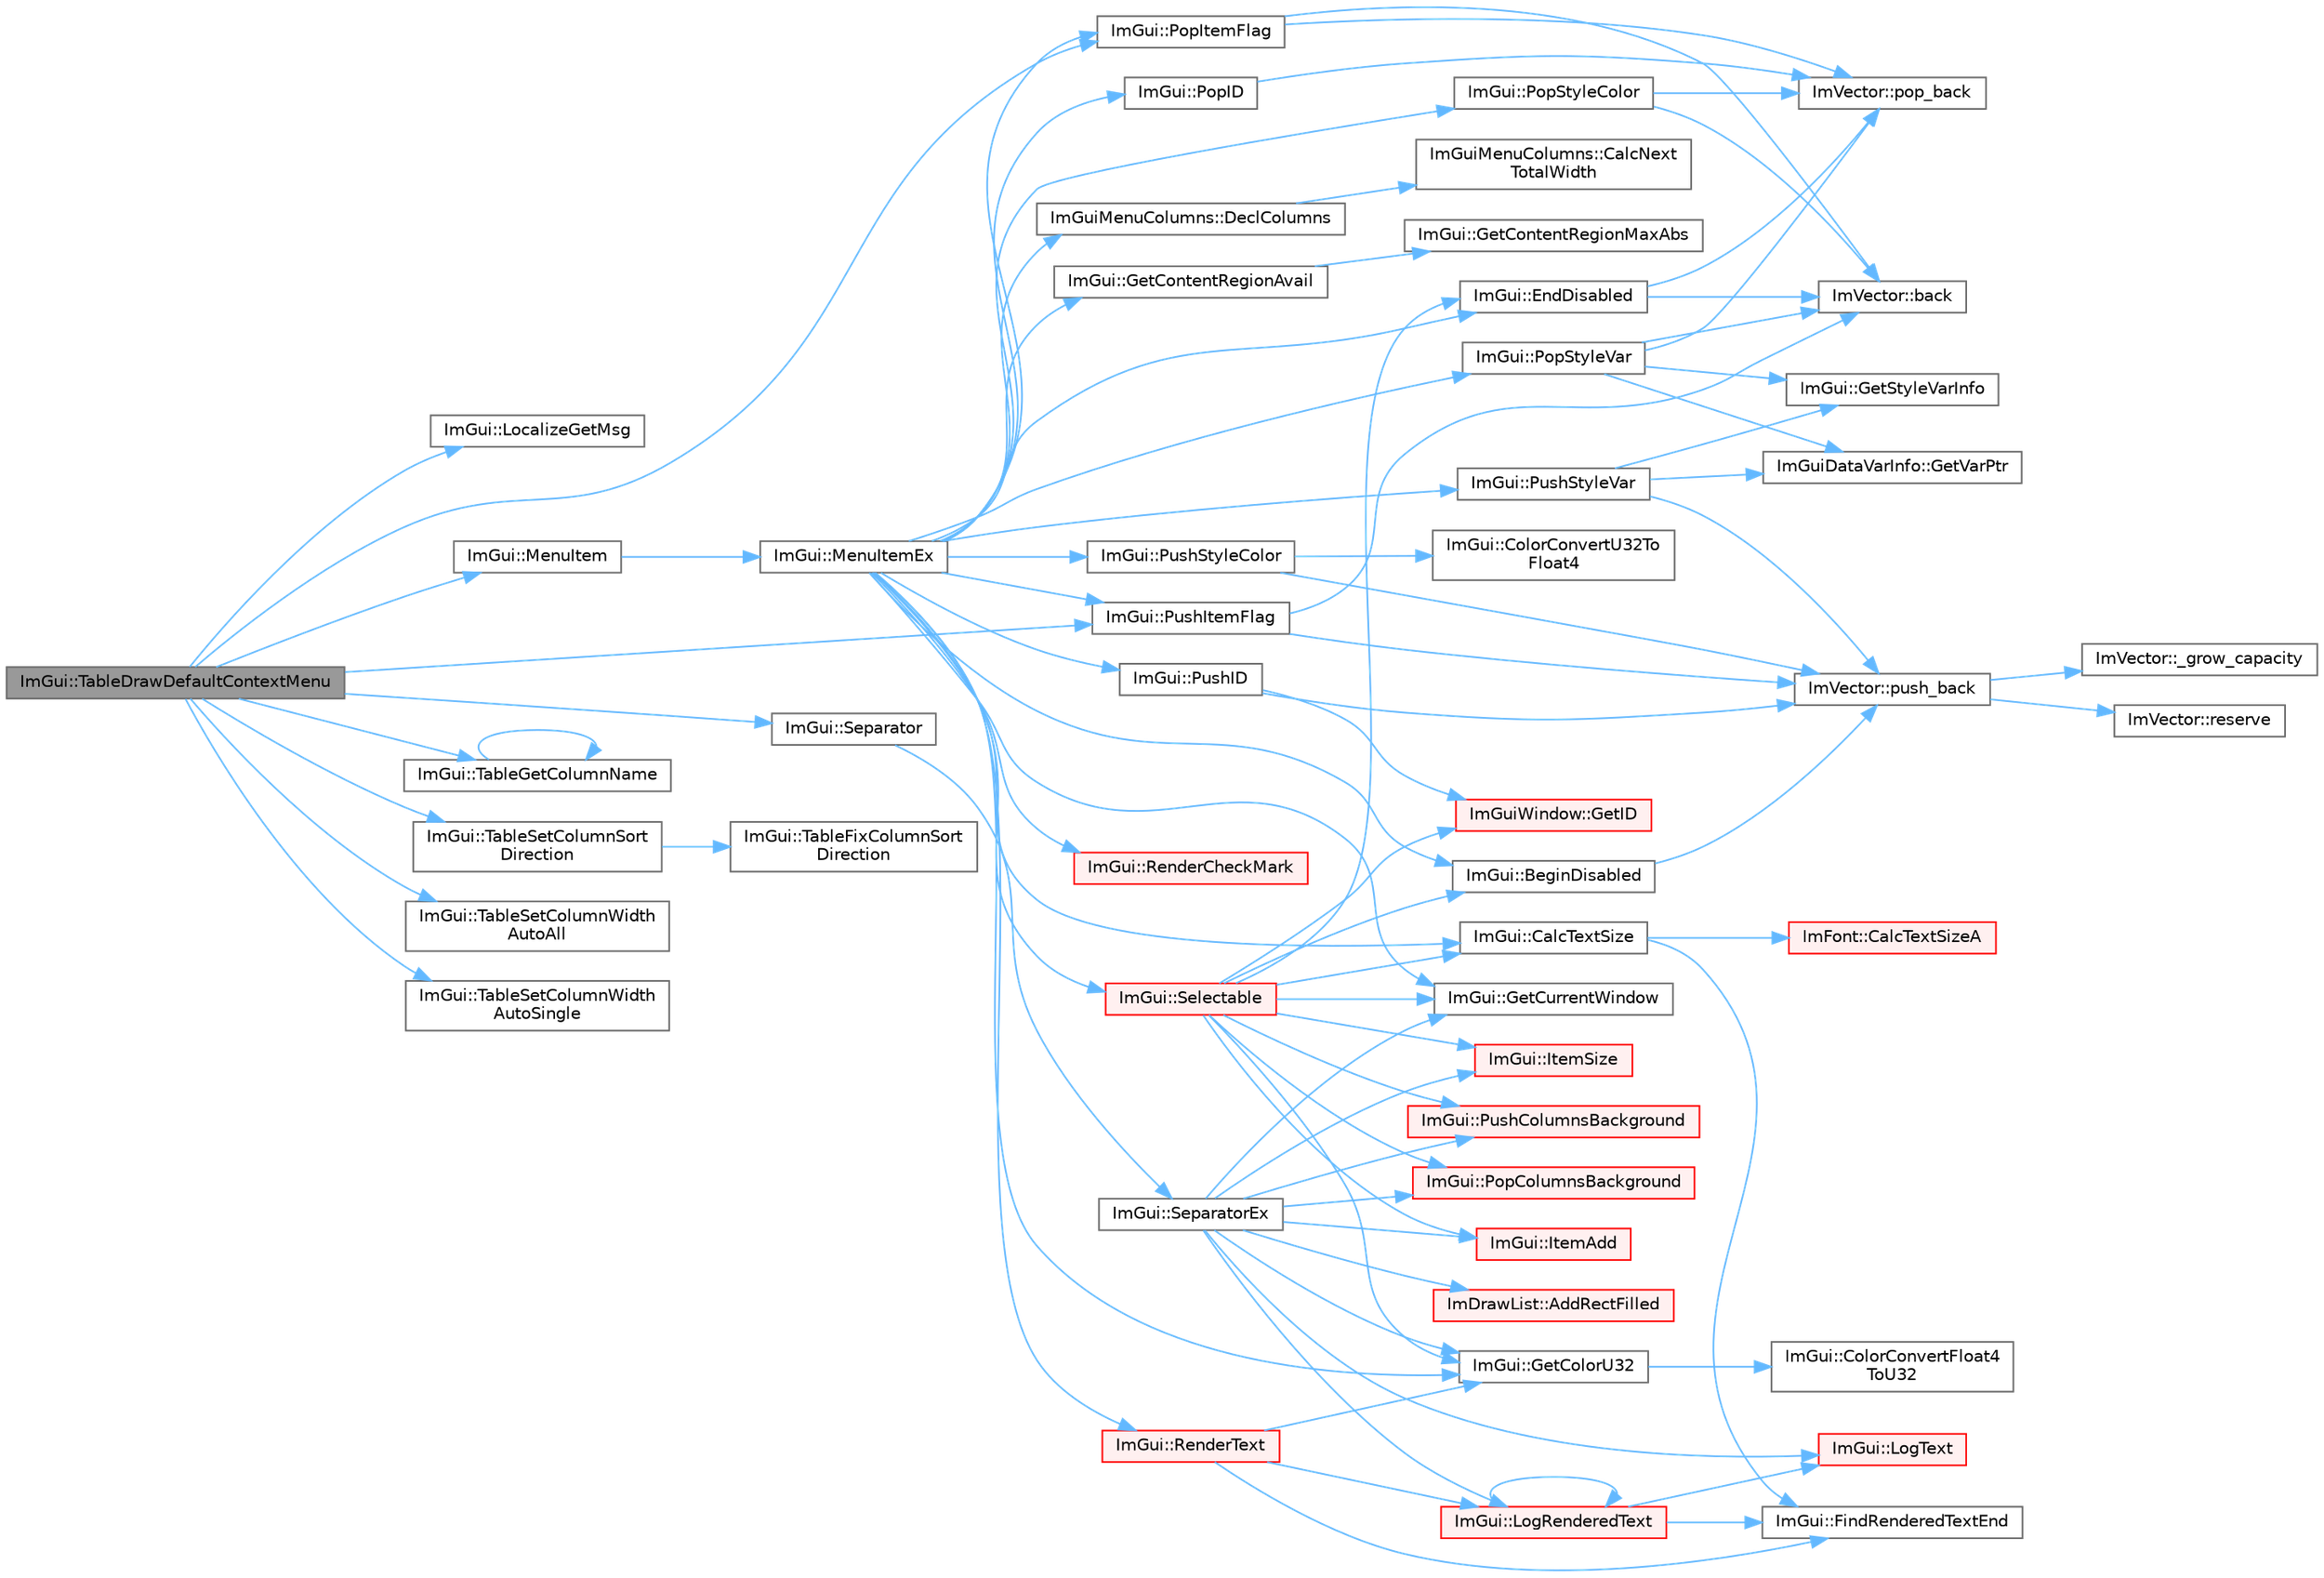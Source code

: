 digraph "ImGui::TableDrawDefaultContextMenu"
{
 // LATEX_PDF_SIZE
  bgcolor="transparent";
  edge [fontname=Helvetica,fontsize=10,labelfontname=Helvetica,labelfontsize=10];
  node [fontname=Helvetica,fontsize=10,shape=box,height=0.2,width=0.4];
  rankdir="LR";
  Node1 [id="Node000001",label="ImGui::TableDrawDefaultContextMenu",height=0.2,width=0.4,color="gray40", fillcolor="grey60", style="filled", fontcolor="black",tooltip=" "];
  Node1 -> Node2 [id="edge1_Node000001_Node000002",color="steelblue1",style="solid",tooltip=" "];
  Node2 [id="Node000002",label="ImGui::LocalizeGetMsg",height=0.2,width=0.4,color="grey40", fillcolor="white", style="filled",URL="$namespace_im_gui.html#a0560d8edbeb9985eda5334d2f01a6fad",tooltip=" "];
  Node1 -> Node3 [id="edge2_Node000001_Node000003",color="steelblue1",style="solid",tooltip=" "];
  Node3 [id="Node000003",label="ImGui::MenuItem",height=0.2,width=0.4,color="grey40", fillcolor="white", style="filled",URL="$namespace_im_gui.html#aa1bae511ca47478998693a9d8c84f2e6",tooltip=" "];
  Node3 -> Node4 [id="edge3_Node000003_Node000004",color="steelblue1",style="solid",tooltip=" "];
  Node4 [id="Node000004",label="ImGui::MenuItemEx",height=0.2,width=0.4,color="grey40", fillcolor="white", style="filled",URL="$namespace_im_gui.html#ab5e6e4c78805615fb4d26d4918031f9c",tooltip=" "];
  Node4 -> Node5 [id="edge4_Node000004_Node000005",color="steelblue1",style="solid",tooltip=" "];
  Node5 [id="Node000005",label="ImGui::BeginDisabled",height=0.2,width=0.4,color="grey40", fillcolor="white", style="filled",URL="$namespace_im_gui.html#ae90e9a26f01d0d45f6bf7ca720d170d1",tooltip=" "];
  Node5 -> Node6 [id="edge5_Node000005_Node000006",color="steelblue1",style="solid",tooltip=" "];
  Node6 [id="Node000006",label="ImVector::push_back",height=0.2,width=0.4,color="grey40", fillcolor="white", style="filled",URL="$struct_im_vector.html#aab5df48e0711a48bd12f3206e08c4108",tooltip=" "];
  Node6 -> Node7 [id="edge6_Node000006_Node000007",color="steelblue1",style="solid",tooltip=" "];
  Node7 [id="Node000007",label="ImVector::_grow_capacity",height=0.2,width=0.4,color="grey40", fillcolor="white", style="filled",URL="$struct_im_vector.html#a3a097635d464b1b70dc7d59996a88b28",tooltip=" "];
  Node6 -> Node8 [id="edge7_Node000006_Node000008",color="steelblue1",style="solid",tooltip=" "];
  Node8 [id="Node000008",label="ImVector::reserve",height=0.2,width=0.4,color="grey40", fillcolor="white", style="filled",URL="$struct_im_vector.html#a0f14f5736c3372157856eebb67123b75",tooltip=" "];
  Node4 -> Node9 [id="edge8_Node000004_Node000009",color="steelblue1",style="solid",tooltip=" "];
  Node9 [id="Node000009",label="ImGui::CalcTextSize",height=0.2,width=0.4,color="grey40", fillcolor="white", style="filled",URL="$namespace_im_gui.html#a848b9db6cc4a186751c0ecebcaadc33b",tooltip=" "];
  Node9 -> Node10 [id="edge9_Node000009_Node000010",color="steelblue1",style="solid",tooltip=" "];
  Node10 [id="Node000010",label="ImFont::CalcTextSizeA",height=0.2,width=0.4,color="red", fillcolor="#FFF0F0", style="filled",URL="$struct_im_font.html#ad67f64fd206ad197f4b93b1a1ae27cfe",tooltip=" "];
  Node9 -> Node13 [id="edge10_Node000009_Node000013",color="steelblue1",style="solid",tooltip=" "];
  Node13 [id="Node000013",label="ImGui::FindRenderedTextEnd",height=0.2,width=0.4,color="grey40", fillcolor="white", style="filled",URL="$namespace_im_gui.html#a7671e1dbc803a31b06081b52a771d83f",tooltip=" "];
  Node4 -> Node14 [id="edge11_Node000004_Node000014",color="steelblue1",style="solid",tooltip=" "];
  Node14 [id="Node000014",label="ImGuiMenuColumns::DeclColumns",height=0.2,width=0.4,color="grey40", fillcolor="white", style="filled",URL="$struct_im_gui_menu_columns.html#a85fedb03fec0c73555220b74ceaa2bb8",tooltip=" "];
  Node14 -> Node15 [id="edge12_Node000014_Node000015",color="steelblue1",style="solid",tooltip=" "];
  Node15 [id="Node000015",label="ImGuiMenuColumns::CalcNext\lTotalWidth",height=0.2,width=0.4,color="grey40", fillcolor="white", style="filled",URL="$struct_im_gui_menu_columns.html#a76bf28ca1ad728afce787f48e1645138",tooltip=" "];
  Node4 -> Node16 [id="edge13_Node000004_Node000016",color="steelblue1",style="solid",tooltip=" "];
  Node16 [id="Node000016",label="ImGui::EndDisabled",height=0.2,width=0.4,color="grey40", fillcolor="white", style="filled",URL="$namespace_im_gui.html#a9e6088c6c690ddff1302b6e42b380733",tooltip=" "];
  Node16 -> Node17 [id="edge14_Node000016_Node000017",color="steelblue1",style="solid",tooltip=" "];
  Node17 [id="Node000017",label="ImVector::back",height=0.2,width=0.4,color="grey40", fillcolor="white", style="filled",URL="$struct_im_vector.html#a2d80e87e81b1b01143c8d8be93e6fde1",tooltip=" "];
  Node16 -> Node18 [id="edge15_Node000016_Node000018",color="steelblue1",style="solid",tooltip=" "];
  Node18 [id="Node000018",label="ImVector::pop_back",height=0.2,width=0.4,color="grey40", fillcolor="white", style="filled",URL="$struct_im_vector.html#a3db7ce62d3c429effdb893fbf7148c1c",tooltip=" "];
  Node4 -> Node19 [id="edge16_Node000004_Node000019",color="steelblue1",style="solid",tooltip=" "];
  Node19 [id="Node000019",label="ImGui::GetColorU32",height=0.2,width=0.4,color="grey40", fillcolor="white", style="filled",URL="$namespace_im_gui.html#a0de2d9bd347d9866511eb8d014e62556",tooltip=" "];
  Node19 -> Node20 [id="edge17_Node000019_Node000020",color="steelblue1",style="solid",tooltip=" "];
  Node20 [id="Node000020",label="ImGui::ColorConvertFloat4\lToU32",height=0.2,width=0.4,color="grey40", fillcolor="white", style="filled",URL="$namespace_im_gui.html#abe2691de0b1a71c774ab24cc91564a94",tooltip=" "];
  Node4 -> Node21 [id="edge18_Node000004_Node000021",color="steelblue1",style="solid",tooltip=" "];
  Node21 [id="Node000021",label="ImGui::GetContentRegionAvail",height=0.2,width=0.4,color="grey40", fillcolor="white", style="filled",URL="$namespace_im_gui.html#a410c8e19b2fea8b52746ca11b3930301",tooltip=" "];
  Node21 -> Node22 [id="edge19_Node000021_Node000022",color="steelblue1",style="solid",tooltip=" "];
  Node22 [id="Node000022",label="ImGui::GetContentRegionMaxAbs",height=0.2,width=0.4,color="grey40", fillcolor="white", style="filled",URL="$namespace_im_gui.html#adc4d9b0d735ffae1f1598c4df038024c",tooltip=" "];
  Node4 -> Node23 [id="edge20_Node000004_Node000023",color="steelblue1",style="solid",tooltip=" "];
  Node23 [id="Node000023",label="ImGui::GetCurrentWindow",height=0.2,width=0.4,color="grey40", fillcolor="white", style="filled",URL="$namespace_im_gui.html#ac452417b5004ca16a814a72cff153526",tooltip=" "];
  Node4 -> Node24 [id="edge21_Node000004_Node000024",color="steelblue1",style="solid",tooltip=" "];
  Node24 [id="Node000024",label="ImGui::PopID",height=0.2,width=0.4,color="grey40", fillcolor="white", style="filled",URL="$namespace_im_gui.html#aba0b2d8f890a5d435ae43d0c4a2d4dd1",tooltip=" "];
  Node24 -> Node18 [id="edge22_Node000024_Node000018",color="steelblue1",style="solid",tooltip=" "];
  Node4 -> Node25 [id="edge23_Node000004_Node000025",color="steelblue1",style="solid",tooltip=" "];
  Node25 [id="Node000025",label="ImGui::PopItemFlag",height=0.2,width=0.4,color="grey40", fillcolor="white", style="filled",URL="$namespace_im_gui.html#aa93281155e1dd23715dbd384e91edc6b",tooltip=" "];
  Node25 -> Node17 [id="edge24_Node000025_Node000017",color="steelblue1",style="solid",tooltip=" "];
  Node25 -> Node18 [id="edge25_Node000025_Node000018",color="steelblue1",style="solid",tooltip=" "];
  Node4 -> Node26 [id="edge26_Node000004_Node000026",color="steelblue1",style="solid",tooltip=" "];
  Node26 [id="Node000026",label="ImGui::PopStyleColor",height=0.2,width=0.4,color="grey40", fillcolor="white", style="filled",URL="$namespace_im_gui.html#a9795f730b4043a98b6254738d86efcdc",tooltip=" "];
  Node26 -> Node17 [id="edge27_Node000026_Node000017",color="steelblue1",style="solid",tooltip=" "];
  Node26 -> Node18 [id="edge28_Node000026_Node000018",color="steelblue1",style="solid",tooltip=" "];
  Node4 -> Node27 [id="edge29_Node000004_Node000027",color="steelblue1",style="solid",tooltip=" "];
  Node27 [id="Node000027",label="ImGui::PopStyleVar",height=0.2,width=0.4,color="grey40", fillcolor="white", style="filled",URL="$namespace_im_gui.html#a14116e57d81e326adef2a702e65781d4",tooltip=" "];
  Node27 -> Node17 [id="edge30_Node000027_Node000017",color="steelblue1",style="solid",tooltip=" "];
  Node27 -> Node28 [id="edge31_Node000027_Node000028",color="steelblue1",style="solid",tooltip=" "];
  Node28 [id="Node000028",label="ImGui::GetStyleVarInfo",height=0.2,width=0.4,color="grey40", fillcolor="white", style="filled",URL="$namespace_im_gui.html#a2eab9d3e74a2b3acd2443a6ec815fa41",tooltip=" "];
  Node27 -> Node29 [id="edge32_Node000027_Node000029",color="steelblue1",style="solid",tooltip=" "];
  Node29 [id="Node000029",label="ImGuiDataVarInfo::GetVarPtr",height=0.2,width=0.4,color="grey40", fillcolor="white", style="filled",URL="$struct_im_gui_data_var_info.html#a56c0c0687d8f2c9ec4d8ff56189f1d03",tooltip=" "];
  Node27 -> Node18 [id="edge33_Node000027_Node000018",color="steelblue1",style="solid",tooltip=" "];
  Node4 -> Node30 [id="edge34_Node000004_Node000030",color="steelblue1",style="solid",tooltip=" "];
  Node30 [id="Node000030",label="ImGui::PushID",height=0.2,width=0.4,color="grey40", fillcolor="white", style="filled",URL="$namespace_im_gui.html#a27a8533605dc5b8cabf161bf7715bbde",tooltip=" "];
  Node30 -> Node31 [id="edge35_Node000030_Node000031",color="steelblue1",style="solid",tooltip=" "];
  Node31 [id="Node000031",label="ImGuiWindow::GetID",height=0.2,width=0.4,color="red", fillcolor="#FFF0F0", style="filled",URL="$struct_im_gui_window.html#a66400a63bc0b54d7d29e08d1b1b1a42b",tooltip=" "];
  Node30 -> Node6 [id="edge36_Node000030_Node000006",color="steelblue1",style="solid",tooltip=" "];
  Node4 -> Node36 [id="edge37_Node000004_Node000036",color="steelblue1",style="solid",tooltip=" "];
  Node36 [id="Node000036",label="ImGui::PushItemFlag",height=0.2,width=0.4,color="grey40", fillcolor="white", style="filled",URL="$namespace_im_gui.html#ac7301f6378333f6d17f47823eed9e00a",tooltip=" "];
  Node36 -> Node17 [id="edge38_Node000036_Node000017",color="steelblue1",style="solid",tooltip=" "];
  Node36 -> Node6 [id="edge39_Node000036_Node000006",color="steelblue1",style="solid",tooltip=" "];
  Node4 -> Node37 [id="edge40_Node000004_Node000037",color="steelblue1",style="solid",tooltip=" "];
  Node37 [id="Node000037",label="ImGui::PushStyleColor",height=0.2,width=0.4,color="grey40", fillcolor="white", style="filled",URL="$namespace_im_gui.html#a77ee84afb636e05eb4b2d6eeddcc2aa8",tooltip=" "];
  Node37 -> Node38 [id="edge41_Node000037_Node000038",color="steelblue1",style="solid",tooltip=" "];
  Node38 [id="Node000038",label="ImGui::ColorConvertU32To\lFloat4",height=0.2,width=0.4,color="grey40", fillcolor="white", style="filled",URL="$namespace_im_gui.html#a74df648cad381b5ad979c3609b7f4b2a",tooltip=" "];
  Node37 -> Node6 [id="edge42_Node000037_Node000006",color="steelblue1",style="solid",tooltip=" "];
  Node4 -> Node39 [id="edge43_Node000004_Node000039",color="steelblue1",style="solid",tooltip=" "];
  Node39 [id="Node000039",label="ImGui::PushStyleVar",height=0.2,width=0.4,color="grey40", fillcolor="white", style="filled",URL="$namespace_im_gui.html#aab3f43009094462cf2a5eb554785949b",tooltip=" "];
  Node39 -> Node28 [id="edge44_Node000039_Node000028",color="steelblue1",style="solid",tooltip=" "];
  Node39 -> Node29 [id="edge45_Node000039_Node000029",color="steelblue1",style="solid",tooltip=" "];
  Node39 -> Node6 [id="edge46_Node000039_Node000006",color="steelblue1",style="solid",tooltip=" "];
  Node4 -> Node40 [id="edge47_Node000004_Node000040",color="steelblue1",style="solid",tooltip=" "];
  Node40 [id="Node000040",label="ImGui::RenderCheckMark",height=0.2,width=0.4,color="red", fillcolor="#FFF0F0", style="filled",URL="$namespace_im_gui.html#a32d6e6c359b59df1e4f9517d65e443b8",tooltip=" "];
  Node4 -> Node47 [id="edge48_Node000004_Node000047",color="steelblue1",style="solid",tooltip=" "];
  Node47 [id="Node000047",label="ImGui::RenderText",height=0.2,width=0.4,color="red", fillcolor="#FFF0F0", style="filled",URL="$namespace_im_gui.html#a9971ce57f2a288ac3a12df886c5550d1",tooltip=" "];
  Node47 -> Node13 [id="edge49_Node000047_Node000013",color="steelblue1",style="solid",tooltip=" "];
  Node47 -> Node19 [id="edge50_Node000047_Node000019",color="steelblue1",style="solid",tooltip=" "];
  Node47 -> Node49 [id="edge51_Node000047_Node000049",color="steelblue1",style="solid",tooltip=" "];
  Node49 [id="Node000049",label="ImGui::LogRenderedText",height=0.2,width=0.4,color="red", fillcolor="#FFF0F0", style="filled",URL="$namespace_im_gui.html#a7a0d62e33f2236ec2f789e24ca0fb56f",tooltip=" "];
  Node49 -> Node13 [id="edge52_Node000049_Node000013",color="steelblue1",style="solid",tooltip=" "];
  Node49 -> Node49 [id="edge53_Node000049_Node000049",color="steelblue1",style="solid",tooltip=" "];
  Node49 -> Node51 [id="edge54_Node000049_Node000051",color="steelblue1",style="solid",tooltip=" "];
  Node51 [id="Node000051",label="ImGui::LogText",height=0.2,width=0.4,color="red", fillcolor="#FFF0F0", style="filled",URL="$namespace_im_gui.html#aa548475d8f771ab6524d73d900a41198",tooltip=" "];
  Node4 -> Node53 [id="edge55_Node000004_Node000053",color="steelblue1",style="solid",tooltip=" "];
  Node53 [id="Node000053",label="ImGui::Selectable",height=0.2,width=0.4,color="red", fillcolor="#FFF0F0", style="filled",URL="$namespace_im_gui.html#af98575238bda183a523df19fb447af60",tooltip=" "];
  Node53 -> Node5 [id="edge56_Node000053_Node000005",color="steelblue1",style="solid",tooltip=" "];
  Node53 -> Node9 [id="edge57_Node000053_Node000009",color="steelblue1",style="solid",tooltip=" "];
  Node53 -> Node16 [id="edge58_Node000053_Node000016",color="steelblue1",style="solid",tooltip=" "];
  Node53 -> Node19 [id="edge59_Node000053_Node000019",color="steelblue1",style="solid",tooltip=" "];
  Node53 -> Node23 [id="edge60_Node000053_Node000023",color="steelblue1",style="solid",tooltip=" "];
  Node53 -> Node31 [id="edge61_Node000053_Node000031",color="steelblue1",style="solid",tooltip=" "];
  Node53 -> Node73 [id="edge62_Node000053_Node000073",color="steelblue1",style="solid",tooltip=" "];
  Node73 [id="Node000073",label="ImGui::ItemAdd",height=0.2,width=0.4,color="red", fillcolor="#FFF0F0", style="filled",URL="$namespace_im_gui.html#a5de8ecd4c80efdca1af7329a2a48121c",tooltip=" "];
  Node53 -> Node89 [id="edge63_Node000053_Node000089",color="steelblue1",style="solid",tooltip=" "];
  Node89 [id="Node000089",label="ImGui::ItemSize",height=0.2,width=0.4,color="red", fillcolor="#FFF0F0", style="filled",URL="$namespace_im_gui.html#aeeb1ec6ae6548173dbf813e7df538c48",tooltip=" "];
  Node53 -> Node92 [id="edge64_Node000053_Node000092",color="steelblue1",style="solid",tooltip=" "];
  Node92 [id="Node000092",label="ImGui::PopColumnsBackground",height=0.2,width=0.4,color="red", fillcolor="#FFF0F0", style="filled",URL="$namespace_im_gui.html#a27c737fa1fc79164fc7d840e858b1845",tooltip=" "];
  Node53 -> Node97 [id="edge65_Node000053_Node000097",color="steelblue1",style="solid",tooltip=" "];
  Node97 [id="Node000097",label="ImGui::PushColumnsBackground",height=0.2,width=0.4,color="red", fillcolor="#FFF0F0", style="filled",URL="$namespace_im_gui.html#a39f557bf00d94069a41b0d40bd72c522",tooltip=" "];
  Node1 -> Node25 [id="edge66_Node000001_Node000025",color="steelblue1",style="solid",tooltip=" "];
  Node1 -> Node36 [id="edge67_Node000001_Node000036",color="steelblue1",style="solid",tooltip=" "];
  Node1 -> Node115 [id="edge68_Node000001_Node000115",color="steelblue1",style="solid",tooltip=" "];
  Node115 [id="Node000115",label="ImGui::Separator",height=0.2,width=0.4,color="grey40", fillcolor="white", style="filled",URL="$namespace_im_gui.html#a191123597a5084d003c8beac7eeb029e",tooltip=" "];
  Node115 -> Node116 [id="edge69_Node000115_Node000116",color="steelblue1",style="solid",tooltip=" "];
  Node116 [id="Node000116",label="ImGui::SeparatorEx",height=0.2,width=0.4,color="grey40", fillcolor="white", style="filled",URL="$namespace_im_gui.html#acd77978447d71b3113ad084dfde1fe18",tooltip=" "];
  Node116 -> Node99 [id="edge70_Node000116_Node000099",color="steelblue1",style="solid",tooltip=" "];
  Node99 [id="Node000099",label="ImDrawList::AddRectFilled",height=0.2,width=0.4,color="red", fillcolor="#FFF0F0", style="filled",URL="$struct_im_draw_list.html#a6b16ab764160b0251d2e7b3bd08c1ffc",tooltip=" "];
  Node116 -> Node19 [id="edge71_Node000116_Node000019",color="steelblue1",style="solid",tooltip=" "];
  Node116 -> Node23 [id="edge72_Node000116_Node000023",color="steelblue1",style="solid",tooltip=" "];
  Node116 -> Node73 [id="edge73_Node000116_Node000073",color="steelblue1",style="solid",tooltip=" "];
  Node116 -> Node89 [id="edge74_Node000116_Node000089",color="steelblue1",style="solid",tooltip=" "];
  Node116 -> Node49 [id="edge75_Node000116_Node000049",color="steelblue1",style="solid",tooltip=" "];
  Node116 -> Node51 [id="edge76_Node000116_Node000051",color="steelblue1",style="solid",tooltip=" "];
  Node116 -> Node92 [id="edge77_Node000116_Node000092",color="steelblue1",style="solid",tooltip=" "];
  Node116 -> Node97 [id="edge78_Node000116_Node000097",color="steelblue1",style="solid",tooltip=" "];
  Node1 -> Node117 [id="edge79_Node000001_Node000117",color="steelblue1",style="solid",tooltip=" "];
  Node117 [id="Node000117",label="ImGui::TableGetColumnName",height=0.2,width=0.4,color="grey40", fillcolor="white", style="filled",URL="$namespace_im_gui.html#a38ddf97e72be7278e6661d7db3055526",tooltip=" "];
  Node117 -> Node117 [id="edge80_Node000117_Node000117",color="steelblue1",style="solid",tooltip=" "];
  Node1 -> Node118 [id="edge81_Node000001_Node000118",color="steelblue1",style="solid",tooltip=" "];
  Node118 [id="Node000118",label="ImGui::TableSetColumnSort\lDirection",height=0.2,width=0.4,color="grey40", fillcolor="white", style="filled",URL="$namespace_im_gui.html#a5db8b6e07ea254b0a63e064a64847b99",tooltip=" "];
  Node118 -> Node119 [id="edge82_Node000118_Node000119",color="steelblue1",style="solid",tooltip=" "];
  Node119 [id="Node000119",label="ImGui::TableFixColumnSort\lDirection",height=0.2,width=0.4,color="grey40", fillcolor="white", style="filled",URL="$namespace_im_gui.html#a6eb757220d4d7276577cfadfd056c9fe",tooltip=" "];
  Node1 -> Node120 [id="edge83_Node000001_Node000120",color="steelblue1",style="solid",tooltip=" "];
  Node120 [id="Node000120",label="ImGui::TableSetColumnWidth\lAutoAll",height=0.2,width=0.4,color="grey40", fillcolor="white", style="filled",URL="$namespace_im_gui.html#a772b157564e3624de66e0f86b0ed3f37",tooltip=" "];
  Node1 -> Node121 [id="edge84_Node000001_Node000121",color="steelblue1",style="solid",tooltip=" "];
  Node121 [id="Node000121",label="ImGui::TableSetColumnWidth\lAutoSingle",height=0.2,width=0.4,color="grey40", fillcolor="white", style="filled",URL="$namespace_im_gui.html#a7db13485f1945070e9de98facafe7e1d",tooltip=" "];
}
